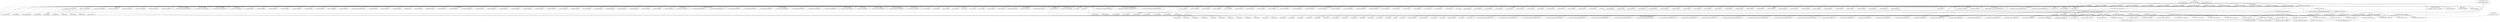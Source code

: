 digraph {
graph [overlap=false]
subgraph cluster_Text_Tradition_Parser_Self {
	label="Text::Tradition::Parser::Self";
	"Text::Tradition::Parser::Self::parse";
}
subgraph cluster_Text_Tradition_Collation {
	label="Text::Tradition::Collation";
	"Text::Tradition::Collation::reading_sequence";
	"Text::Tradition::Collation::reading";
	"Text::Tradition::Collation::ac_label";
	"Text::Tradition::Collation::new";
	"Text::Tradition::Collation::add_relationship";
	"Text::Tradition::Collation::has_cached_table";
	"Text::Tradition::Collation::CORE:sort";
	"Text::Tradition::Collation::BEGIN@1800";
	"Text::Tradition::Collation::path_witnesses";
	"Text::Tradition::Collation::tradition";
	"Text::Tradition::Collation::as_dot";
	"Text::Tradition::Collation::_witnesses_of_label";
	"Text::Tradition::Collation::CORE:regcomp";
	"Text::Tradition::Collation::wit_list_separator";
	"Text::Tradition::Collation::end";
	"Text::Tradition::Collation::BEGIN@3";
	"Text::Tradition::Collation::BEGIN@12";
	"Text::Tradition::Collation::BEGIN@13";
	"Text::Tradition::Collation::BEGIN@8";
	"Text::Tradition::Collation::relations";
	"Text::Tradition::Collation::BEGIN@15";
	"Text::Tradition::Collation::BUILD";
	"Text::Tradition::Collation::CORE:subst";
	"Text::Tradition::Collation::next_reading";
	"Text::Tradition::Collation::_set_start";
	"Text::Tradition::Collation::readings";
	"Text::Tradition::Collation::text_from_paths";
	"Text::Tradition::Collation::_is_within";
	"Text::Tradition::Collation::reading_witnesses";
	"Text::Tradition::Collation::_stringify_args";
	"Text::Tradition::Collation::_dot_attr_string";
	"Text::Tradition::Collation::BEGIN@9";
	"Text::Tradition::Collation::BEGIN@4";
	"Text::Tradition::Collation::_find_linked_reading";
	"Text::Tradition::Collation::CORE:print";
	"Text::Tradition::Collation::BEGIN@5";
	"Text::Tradition::Collation::CORE:binmode";
	"Text::Tradition::Collation::sequence";
	"Text::Tradition::Collation::_path_display_label";
	"Text::Tradition::Collation::add_reading";
	"Text::Tradition::Collation::as_svg";
	"Text::Tradition::Collation::paths";
	"Text::Tradition::Collation::baselabel";
	"Text::Tradition::Collation::BEGIN@14";
	"Text::Tradition::Collation::_add_reading";
	"Text::Tradition::Collation::__ANON__[lib/Text/Tradition/Collation.pm:57]";
	"Text::Tradition::Collation::start";
	"Text::Tradition::Collation::BEGIN@7";
	"Text::Tradition::Collation::_set_end";
	"Text::Tradition::Collation::equivalence";
	"Text::Tradition::Collation::BEGIN@11";
	"Text::Tradition::Collation::calculate_ranks";
	"Text::Tradition::Collation::CORE:match";
	"Text::Tradition::Collation::_graphcalc_done";
	"Text::Tradition::Collation::BEGIN@6";
	"Text::Tradition::Collation::_assign_rank";
	"Text::Tradition::Collation::cached_svg";
	"Text::Tradition::Collation::equivalence_graph";
	"Text::Tradition::Collation::add_path";
	"Text::Tradition::Collation::_set_relations";
	"Text::Tradition::Collation::__ANON__[lib/Text/Tradition/Collation.pm:20]";
	"Text::Tradition::Collation::BEGIN@10";
	"Text::Tradition::Collation::has_cached_svg";
}
subgraph cluster_XML_LibXML_DocumentFragment {
	label="XML::LibXML::DocumentFragment";
	"XML::LibXML::DocumentFragment::BEGIN@1463";
}
subgraph cluster_XML_Easy_Syntax {
	label="XML::Easy::Syntax";
	"XML::Easy::Syntax::BEGIN@31";
	"XML::Easy::Syntax::CORE:qr";
	"XML::Easy::Syntax::BEGIN@26";
	"XML::Easy::Syntax::BEGIN@25";
	"XML::Easy::Syntax::BEGIN@27";
	"XML::Easy::Syntax::CORE:regcomp";
	"XML::Easy::Syntax::BEGIN@942";
	"XML::Easy::Syntax::_charclass_regexp";
}
subgraph cluster_XML_LibXML_Comment {
	label="XML::LibXML::Comment";
	"XML::LibXML::Comment::BEGIN@1788";
}
subgraph cluster_IPC_Run_IO {
	label="IPC::Run::IO";
	"IPC::Run::IO::BEGIN@65";
	"IPC::Run::IO::BEGIN@74";
	"IPC::Run::IO::BEGIN@71";
	"IPC::Run::IO::BEGIN@67";
	"IPC::Run::IO::BEGIN@66";
	"IPC::Run::IO::BEGIN@68";
	"IPC::Run::IO::BEGIN@73";
	"IPC::Run::IO::BEGIN@489";
	"IPC::Run::IO::BEGIN@70";
}
subgraph cluster_B_Deparse {
	label="B::Deparse";
	"B::Deparse::BEGIN@2060";
	"B::Deparse::BEGIN@2792";
	"B::Deparse::BEGIN@482";
	"B::Deparse::BEGIN@3629";
	"B::Deparse::BEGIN@11";
	"B::Deparse::BEGIN@1244";
	"B::Deparse::BEGIN@3435";
	"B::Deparse::BEGIN@688";
	"B::Deparse::BEGIN@3368";
	"B::Deparse::BEGIN@2791";
	"B::Deparse::BEGIN@3369";
	"B::Deparse::BEGIN@3436";
	"B::Deparse::BEGIN@30";
	"B::Deparse::BEGIN@40";
	"B::Deparse::BEGIN@613";
	"B::Deparse::BEGIN@12";
	"B::Deparse::CORE:sort";
	"B::Deparse::BEGIN@31";
	"B::Deparse::BEGIN@34";
	"B::Deparse::BEGIN@32";
	"B::Deparse::BEGIN@2789";
	"B::Deparse::BEGIN@2029";
	"B::Deparse::BEGIN@2790";
}
subgraph cluster_utf8 {
	label="utf8";
	"utf8::SWASHNEW";
}
subgraph cluster_UNIVERSAL {
	label="UNIVERSAL";
	"UNIVERSAL::import";
}
subgraph cluster_Text_Tradition_Collation_RelationshipStore {
	label="Text::Tradition::Collation::RelationshipStore";
	"Text::Tradition::Collation::RelationshipStore::BEGIN@1073";
	"Text::Tradition::Collation::RelationshipStore::BEGIN@632";
	"Text::Tradition::Collation::RelationshipStore::BEGIN@5";
	"Text::Tradition::Collation::RelationshipStore::new";
	"Text::Tradition::Collation::RelationshipStore::relationship_valid";
	"Text::Tradition::Collation::RelationshipStore::BEGIN@4";
	"Text::Tradition::Collation::RelationshipStore::BEGIN@635";
	"Text::Tradition::Collation::RelationshipStore::BEGIN@3";
	"Text::Tradition::Collation::RelationshipStore::BEGIN@6";
	"Text::Tradition::Collation::RelationshipStore::BEGIN@9";
	"Text::Tradition::Collation::RelationshipStore::meta";
	"Text::Tradition::Collation::RelationshipStore::BEGIN@7";
	"Text::Tradition::Collation::RelationshipStore::add_equivalence_edge";
	"Text::Tradition::Collation::RelationshipStore::add_relationship";
	"Text::Tradition::Collation::RelationshipStore::add_reading";
}
subgraph cluster_File_Which {
	label="File::Which";
	"File::Which::BEGIN@5";
	"File::Which::BEGIN@18";
	"File::Which::which";
	"File::Which::BEGIN@4";
	"File::Which::BEGIN@8";
	"File::Which::BEGIN@17";
	"File::Which::BEGIN@3";
	"File::Which::BEGIN@9";
	"File::Which::BEGIN@16";
	"File::Which::BEGIN@6";
}
subgraph cluster_Class_MOP_Class_ {
	label="Class::MOP::Class:";
	"Class::MOP::Class:::around";
}
subgraph cluster_XML_LibXML_CDATASection {
	label="XML::LibXML::CDATASection";
	"XML::LibXML::CDATASection::BEGIN@1795";
}
subgraph cluster_XSLoader {
	label="XSLoader";
	"XSLoader::load";
}
subgraph cluster_Text_Tradition_Witness {
	label="Text::Tradition::Witness";
	"Text::Tradition::Witness::is_layered";
	"Text::Tradition::Witness::text";
	"Text::Tradition::Witness::sigil";
}
subgraph cluster_Encode_Config {
	label="Encode::Config";
	"Encode::Config::BEGIN@7";
	"Encode::Config::BEGIN@8";
	"Encode::Config::CORE:match";
}
subgraph cluster_XML_LibXML_Dtd {
	label="XML::LibXML::Dtd";
	"XML::LibXML::Dtd::BEGIN@1826";
}
subgraph cluster_Class_MOP_Class {
	label="Class::MOP::Class";
	"Class::MOP::Class::make_immutable";
}
subgraph cluster_stemmaweb_Controller_Root {
	label="stemmaweb::Controller::Root";
	"stemmaweb::Controller::Root::variantgraph";
}
subgraph cluster_XML_LibXML {
	label="XML::LibXML";
	"XML::LibXML::BEGIN@178";
	"XML::LibXML::BEGIN@21";
	"XML::LibXML::BEGIN@36";
	"XML::LibXML::BEGIN@170";
	"XML::LibXML::BEGIN@166";
	"XML::LibXML::BEGIN@169";
	"XML::LibXML::BEGIN@13";
	"XML::LibXML::BEGIN@19";
	"XML::LibXML::BEGIN@164";
	"XML::LibXML::BEGIN@165";
	"XML::LibXML::BEGIN@160";
	"XML::LibXML::BEGIN@176";
	"XML::LibXML::BEGIN@163";
	"XML::LibXML::BEGIN@162";
	"XML::LibXML::BEGIN@171";
	"XML::LibXML::BEGIN@175";
	"XML::LibXML::BEGIN@172";
	"XML::LibXML::LIBXML_VERSION";
	"XML::LibXML::BEGIN@168";
	"XML::LibXML::BEGIN@14";
	"XML::LibXML::CORE:match";
	"XML::LibXML::BEGIN@24";
	"XML::LibXML::import";
	"XML::LibXML::BEGIN@161";
	"XML::LibXML::BEGIN@179";
	"XML::LibXML::BEGIN@22";
	"XML::LibXML::LIBXML_RUNTIME_VERSION";
	"XML::LibXML::BEGIN@25";
	"XML::LibXML::BEGIN@235";
	"XML::LibXML::BEGIN@26";
	"XML::LibXML::BEGIN@27";
	"XML::LibXML::BEGIN@173";
	"XML::LibXML::BEGIN@177";
	"XML::LibXML::BEGIN@174";
	"XML::LibXML::BEGIN@167";
	"XML::LibXML::BEGIN@29";
}
subgraph cluster_XML_LibXML_Attr {
	label="XML::LibXML::Attr";
	"XML::LibXML::Attr::BEGIN@1804";
}
subgraph cluster_Moose {
	label="Moose";
	"Moose::around";
	"Moose::has";
}
subgraph cluster_XML_LibXML_InputCallback {
	label="XML::LibXML::InputCallback";
	"XML::LibXML::InputCallback::BEGIN@2149";
	"XML::LibXML::InputCallback::BEGIN@2151";
}
subgraph cluster_Encode_utf8 {
	label="Encode::utf8";
	"Encode::utf8::BEGIN@325";
}
subgraph cluster_XML_LibXML_Element {
	label="XML::LibXML::Element";
	"XML::LibXML::Element::BEGIN@1486";
	"XML::LibXML::Element::BEGIN@1492";
	"XML::LibXML::Element::BEGIN@1495";
	"XML::LibXML::Element::BEGIN@1489";
	"XML::LibXML::Element::BEGIN@1535";
	"XML::LibXML::Element::BEGIN@1488";
	"XML::LibXML::Element::BEGIN@1490";
}
subgraph cluster_Exporter {
	label="Exporter";
	"Exporter::import";
}
subgraph cluster_XML_LibXML_Document {
	label="XML::LibXML::Document";
	"XML::LibXML::Document::BEGIN@1367";
}
subgraph cluster_File_Temp {
	label="File::Temp";
	"File::Temp::DESTROY";
	"File::Temp::filename";
	"File::Temp::new";
}
subgraph cluster_Devel_Declare {
	label="Devel::Declare";
	"Devel::Declare::done_declare";
	"Devel::Declare::linestr_callback";
}
subgraph cluster_Text_Tradition {
	label="Text::Tradition";
	"Text::Tradition::name";
	"Text::Tradition::BEGIN@6";
	"Text::Tradition::witnesses";
}
subgraph cluster_Text_Tradition_Collation_Reading {
	label="Text::Tradition::Collation::Reading";
	"Text::Tradition::Collation::Reading::join_prior";
	"Text::Tradition::Collation::Reading::has_rank";
	"Text::Tradition::Collation::Reading::text";
	"Text::Tradition::Collation::Reading::new";
	"Text::Tradition::Collation::Reading::is_meta";
	"Text::Tradition::Collation::Reading::BEGIN@4";
	"Text::Tradition::Collation::Reading::rank";
	"Text::Tradition::Collation::Reading::is_common";
	"Text::Tradition::Collation::Reading::join_next";
	"Text::Tradition::Collation::Reading::_stringify";
	"Text::Tradition::Collation::Reading::meta";
	"Text::Tradition::Collation::Reading::BEGIN@331";
	"Text::Tradition::Collation::Reading::BEGIN@3";
	"Text::Tradition::Collation::Reading::id";
}
subgraph cluster_Graph {
	label="Graph";
	"Graph::add_vertex";
	"Graph::BEGIN@31";
	"Graph::BEGIN@38";
	"Graph::BEGIN@30";
	"Graph::add_edge";
	"Graph::BEGIN@55";
	"Graph::BEGIN@28";
	"Graph::BEGIN@15";
	"Graph::new";
	"Graph::BEGIN@32";
	"Graph::get_edge_attributes";
	"Graph::BEGIN@40";
	"Graph::edges_from";
	"Graph::BEGIN@86";
	"Graph::has_edge_attribute";
	"Graph::BEGIN@42";
	"Graph::set_edge_attribute";
	"Graph::has_edge";
	"Graph::BEGIN@35";
	"Graph::BEGIN@2155";
	"Graph::BEGIN@178";
	"Graph::edges_to";
	"Graph::BEGIN@33";
	"Graph::successors";
	"Graph::BEGIN@3";
	"Graph::BEGIN@13";
	"Graph::BEGIN@34";
	"Graph::BEGIN@36";
	"Graph::BEGIN@29";
	"Graph::BEGIN@1733";
	"Graph::BEGIN@116";
	"Graph::BEGIN@5";
	"Graph::BEGIN@39";
	"Graph::predecessors";
}
subgraph cluster_B {
	label="B";
	"B::threadsv_names";
}
subgraph cluster_Text_Tradition_Collation_Reading_Morphology {
	label="Text::Tradition::Collation::Reading::Morphology";
	"Text::Tradition::Collation::Reading::Morphology::BEGIN@340";
	"Text::Tradition::Collation::Reading::Morphology::BEGIN@413";
	"Text::Tradition::Collation::Reading::Morphology::meta";
}
subgraph cluster_XML_LibXML_PI {
	label="XML::LibXML::PI";
	"XML::LibXML::PI::BEGIN@1837";
}
subgraph cluster_IPC_Run_Timer {
	label="IPC::Run::Timer";
	"IPC::Run::Timer::BEGIN@162";
	"IPC::Run::Timer::BEGIN@165";
	"IPC::Run::Timer::BEGIN@188";
	"IPC::Run::Timer::BEGIN@163";
	"IPC::Run::Timer::BEGIN@161";
	"IPC::Run::Timer::BEGIN@164";
	"IPC::Run::Timer::BEGIN@160";
	"IPC::Run::Timer::BEGIN@159";
}
subgraph cluster_Encode {
	label="Encode";
	"Encode::CORE:match";
	"Encode::BEGIN@13";
	"Encode::predefine_encodings";
	"Encode::BEGIN@242";
	"Encode::BEGIN@8";
	"Encode::BEGIN@48";
	"Encode::BEGIN@6";
	"Encode::decode_utf8";
	"Encode::BEGIN@9";
	"Encode::BEGIN@5";
}
subgraph cluster_XML_LibXML__SAXParser {
	label="XML::LibXML::_SAXParser";
	"XML::LibXML::_SAXParser::BEGIN@2005";
}
subgraph cluster_XML_LibXML_NamedNodeMap {
	label="XML::LibXML::NamedNodeMap";
	"XML::LibXML::NamedNodeMap::BEGIN@1903";
}
subgraph cluster_IPC_Run {
	label="IPC::Run";
	"IPC::Run::BEGIN@1053";
	"IPC::Run::BEGIN@1054";
	"IPC::Run::BEGIN@1055";
	"IPC::Run::BEGIN@1052";
	"IPC::Run::run";
	"IPC::Run::BEGIN@1445";
	"IPC::Run::BEGIN@2";
	"IPC::Run::BEGIN@1048";
	"IPC::Run::BEGIN@1081";
	"IPC::Run::BEGIN@1051";
	"IPC::Run::BEGIN@1014";
	"IPC::Run::BEGIN@3615";
	"IPC::Run::BEGIN@1049";
	"IPC::Run::BEGIN@1016";
	"IPC::Run::BEGIN@1013";
	"IPC::Run::BEGIN@1015";
	"IPC::Run::BEGIN@1082";
	"IPC::Run::BEGIN@1061";
	"IPC::Run::binary";
	"IPC::Run::BEGIN@1114";
	"IPC::Run::BEGIN@1237";
	"IPC::Run::BEGIN@1050";
	"IPC::Run::BEGIN@1059";
	"IPC::Run::BEGIN@1063";
	"IPC::Run::BEGIN@1056";
	"IPC::Run::BEGIN@1080";
}
subgraph cluster_Moose_Exporter {
	label="Moose::Exporter";
	"Moose::Exporter::__ANON__[Moose/Exporter.pm:492]";
	"Moose::Exporter::__ANON__[Moose/Exporter.pm:678]";
}
subgraph cluster_B_Hooks_EndOfScope {
	label="B::Hooks::EndOfScope";
	"B::Hooks::EndOfScope::__ANON__[B/Hooks/EndOfScope.pm:26]";
}
subgraph cluster_XML_LibXML_Text {
	label="XML::LibXML::Text";
	"XML::LibXML::Text::BEGIN@1743";
}
subgraph cluster_Text_CSV {
	label="Text::CSV";
	"Text::CSV::BEGIN@6";
	"Text::CSV::BEGIN@196";
	"Text::CSV::_load_pp";
	"Text::CSV::_load_xs";
	"Text::CSV::import";
	"Text::CSV::BEGIN@5";
	"Text::CSV::BEGIN@8";
	"Text::CSV::BEGIN@4";
	"Text::CSV::BEGIN@136";
}
"Text::Tradition::Collation::BEGIN@13" -> "XML::LibXML::Element::BEGIN@1495";
"Text::Tradition::Collation::BEGIN@13" -> "XML::LibXML::Element::BEGIN@1488";
"Text::Tradition::Collation::BEGIN@12" -> "XML::Easy::Syntax::_charclass_regexp";
"Text::Tradition::Collation::_find_linked_reading" -> "Text::Tradition::Collation::_witnesses_of_label";
"Text::Tradition::Collation::BEGIN@12" -> "XML::Easy::Syntax::BEGIN@25";
"Text::Tradition::Collation::BEGIN@6" -> "B::Deparse::BEGIN@3436";
"Text::Tradition::Collation::reading_witnesses" -> "Text::Tradition::Collation::CORE:subst";
"Text::Tradition::Collation::as_dot" -> "Text::Tradition::Collation::CORE:subst";
"Text::Tradition::Collation::BEGIN@13" -> "XML::LibXML::BEGIN@176";
"Text::Tradition::Collation::BEGIN@7" -> "IPC::Run::IO::BEGIN@70";
"Text::Tradition::Collation::BEGIN@10" -> "Text::Tradition::Collation::RelationshipStore::BEGIN@5";
"Text::Tradition::Collation::BEGIN@13" -> "XML::LibXML::BEGIN@179";
"Text::Tradition::Collation::BEGIN@7" -> "IPC::Run::Timer::BEGIN@159";
"Text::Tradition::Collation::BEGIN@6" -> "Graph::BEGIN@38";
"Text::Tradition::Collation::_dot_attr_string" -> "Text::Tradition::Collation::CORE:sort";
"Text::Tradition::Collation::_path_display_label" -> "Text::Tradition::Collation::CORE:sort";
"Text::Tradition::Collation::_find_linked_reading" -> "Text::Tradition::Collation::CORE:sort";
"Text::Tradition::Collation::as_dot" -> "Text::Tradition::Collation::CORE:sort";
"Text::Tradition::Collation::BEGIN@3" -> "Encode::BEGIN@13";
"Text::Tradition::Collation::BEGIN@7" -> "IPC::Run::IO::BEGIN@66";
"Text::Tradition::Collation::BEGIN@13" -> "XML::LibXML::CDATASection::BEGIN@1795";
"Text::Tradition::Collation::BEGIN@13" -> "XML::LibXML::BEGIN@26";
"Text::Tradition::Collation::BEGIN@6" -> "Graph::BEGIN@5";
"Text::Tradition::Collation::text_from_paths" -> "Text::Tradition::Collation::Reading::text";
"Text::Tradition::Collation::as_dot" -> "Text::Tradition::Collation::Reading::text";
"Text::Tradition::Collation::BEGIN@7" -> "IPC::Run::BEGIN@1051";
"Text::Tradition::Collation::reading_witnesses" -> "Text::Tradition::Collation::sequence";
"Text::Tradition::Collation::add_path" -> "Text::Tradition::Collation::sequence";
"Text::Tradition::Collation::add_reading" -> "Text::Tradition::Collation::sequence";
"Text::Tradition::Collation::_find_linked_reading" -> "Text::Tradition::Collation::sequence";
"Text::Tradition::Collation::path_witnesses" -> "Text::Tradition::Collation::sequence";
"Text::Tradition::Collation::BEGIN@3" -> "Encode::BEGIN@242";
"Text::Tradition::Collation::BEGIN@7" -> "IPC::Run::Timer::BEGIN@188";
"Text::Tradition::Collation::BEGIN@9" -> "Text::Tradition::Collation::Reading::BEGIN@4";
"Text::Tradition::Collation::as_svg" -> "Text::Tradition::Collation::cached_svg";
"Text::Tradition::Collation::BEGIN@6" -> "Graph::BEGIN@31";
"Text::Tradition::Collation::BEGIN@13" -> "XML::LibXML::BEGIN@170";
"Text::Tradition::Collation::BEGIN@8" -> "Text::CSV::BEGIN@4";
"Text::Tradition::Collation::BEGIN@6" -> "Graph::BEGIN@32";
"Text::Tradition::Collation::BEGIN@12" -> "XML::Easy::Syntax::BEGIN@26";
"Text::Tradition::Collation::BEGIN@7" -> "IPC::Run::Timer::BEGIN@160";
"Text::Tradition::Collation::BEGIN@13" -> "XML::LibXML::BEGIN@172";
"Text::Tradition::Collation::BEGIN@13" -> "XML::LibXML::BEGIN@14";
"Text::Tradition::Collation::BEGIN@13" -> "XML::LibXML::LIBXML_RUNTIME_VERSION";
"Text::Tradition::Collation::BEGIN@6" -> "B::Deparse::BEGIN@40";
"Text::Tradition::Collation::BEGIN@5" -> "File::Which::BEGIN@4";
"Text::Tradition::Collation::BEGIN@5" -> "File::Which::BEGIN@3";
"Text::Tradition::Collation::BEGIN@8" -> "Text::CSV::BEGIN@5";
"Text::Tradition::Collation::BUILD" -> "Text::Tradition::Collation::RelationshipStore::new";
"Text::Tradition::Collation::BEGIN@13" -> "XML::LibXML::BEGIN@21";
"Text::Tradition::Collation::as_svg" -> "Text::Tradition::Collation::as_dot";
"Text::Tradition::Collation::BEGIN@6" -> "Graph::BEGIN@28";
"Text::Tradition::Collation::BEGIN@6" -> "B::Deparse::BEGIN@688";
"Text::Tradition::BEGIN@6" -> "Text::Tradition::Collation::BEGIN@15";
"Text::Tradition::Collation::BEGIN@13" -> "XML::LibXML::BEGIN@162";
"Text::Tradition::Collation::add_path" -> "Text::Tradition::Collation::_stringify_args";
"Text::Tradition::Collation::add_relationship" -> "Text::Tradition::Collation::_stringify_args";
"Class::MOP::Class:::around" -> "Text::Tradition::Collation::_stringify_args";
"Text::Tradition::Collation::as_svg" -> "Encode::decode_utf8";
"Text::Tradition::Collation::BEGIN@6" -> "Graph::BEGIN@34";
"Text::Tradition::BEGIN@6" -> "Text::Tradition::Collation::BEGIN@7";
"Text::Tradition::Collation::BEGIN@10" -> "Text::Tradition::Collation::RelationshipStore::meta";
"Text::Tradition::Collation::BEGIN@7" -> "IPC::Run::BEGIN@1014";
"Text::Tradition::Collation::BEGIN@13" -> "XML::LibXML::BEGIN@174";
"Text::Tradition::Collation::BEGIN@7" -> "IPC::Run::BEGIN@1114";
"Text::Tradition::Collation::new" -> "Text::Tradition::Collation::__ANON__[lib/Text/Tradition/Collation.pm:20]";
"Text::Tradition::Collation::reading_witnesses" -> "Text::Tradition::Collation::ac_label";
"Text::Tradition::Collation::_path_display_label" -> "Text::Tradition::Collation::ac_label";
"Text::Tradition::Collation::_find_linked_reading" -> "Text::Tradition::Collation::ac_label";
"Text::Tradition::Collation::BEGIN@9" -> "UNIVERSAL::import";
"Text::Tradition::Collation::BEGIN@10" -> "UNIVERSAL::import";
"Text::Tradition::Collation::BEGIN@14" -> "UNIVERSAL::import";
"Text::Tradition::Collation::BEGIN@11" -> "UNIVERSAL::import";
"Text::Tradition::Collation::_find_linked_reading" -> "Graph::has_edge_attribute";
"Text::Tradition::Collation::BEGIN@3" -> "Encode::BEGIN@48";
"Text::Tradition::Collation::BEGIN@6" -> "B::Deparse::BEGIN@3368";
"Text::Tradition::Collation::BEGIN@9" -> "Moose::has";
"Text::Tradition::Collation::BEGIN@10" -> "Moose::has";
"Text::Tradition::Collation::BEGIN@6" -> "Graph::BEGIN@178";
"Text::Tradition::Collation::calculate_ranks" -> "Text::Tradition::Collation::has_cached_table";
"Text::Tradition::Collation::reading_witnesses" -> "Graph::get_edge_attributes";
"Text::Tradition::Collation::path_witnesses" -> "Graph::get_edge_attributes";
"Text::Tradition::Collation::BEGIN@3" -> "Encode::predefine_encodings";
"Text::Tradition::Collation::BEGIN@10" -> "Text::Tradition::Collation::RelationshipStore::BEGIN@7";
"Text::Tradition::Collation::BEGIN@5" -> "File::Which::BEGIN@6";
"Text::Tradition::Collation::BEGIN@6" -> "Graph::BEGIN@1733";
"Text::Tradition::Collation::BEGIN@7" -> "IPC::Run::Timer::BEGIN@162";
"Text::Tradition::Collation::BEGIN@7" -> "IPC::Run::BEGIN@1080";
"Text::Tradition::BEGIN@6" -> "Text::Tradition::Collation::BEGIN@1800";
"Text::Tradition::Collation::text_from_paths" -> "Text::Tradition::Collation::tradition";
"Text::Tradition::Collation::_path_display_label" -> "Text::Tradition::Collation::tradition";
"Text::Tradition::Collation::as_dot" -> "Text::Tradition::Collation::tradition";
"Text::Tradition::Collation::calculate_ranks" -> "Text::Tradition::Collation::readings";
"Text::Tradition::Collation::as_dot" -> "Text::Tradition::Collation::readings";
"Text::Tradition::BEGIN@6" -> "Text::Tradition::Collation::BEGIN@9";
"Text::Tradition::Collation::next_reading" -> "Text::Tradition::Collation::_find_linked_reading";
"Text::Tradition::Collation::as_dot" -> "Text::Tradition::Collation::_path_display_label";
"Text::Tradition::Collation::BEGIN@6" -> "B::Deparse::BEGIN@11";
"Text::Tradition::Collation::BEGIN@7" -> "IPC::Run::Timer::BEGIN@163";
"Text::Tradition::Collation::calculate_ranks" -> "Text::Tradition::Collation::_assign_rank";
"Text::Tradition::Collation::calculate_ranks" -> "Text::Tradition::Collation::has_cached_svg";
"Text::Tradition::Collation::as_svg" -> "Text::Tradition::Collation::has_cached_svg";
"Text::Tradition::Collation::BEGIN@13" -> "XML::LibXML::BEGIN@29";
"Text::Tradition::Collation::BEGIN@12" -> "XML::Easy::Syntax::CORE:regcomp";
"Text::Tradition::Collation::BEGIN@3" -> "Encode::BEGIN@6";
"Text::Tradition::Collation::BEGIN@13" -> "XML::LibXML::_SAXParser::BEGIN@2005";
"Text::Tradition::Collation::BEGIN@8" -> "Text::CSV::BEGIN@8";
"Text::Tradition::Collation::BEGIN@12" -> "XML::Easy::Syntax::CORE:qr";
"Text::Tradition::Collation::BEGIN@6" -> "B::Deparse::BEGIN@2060";
"Text::Tradition::Collation::BEGIN@7" -> "IPC::Run::BEGIN@1053";
"stemmaweb::Controller::Root::variantgraph" -> "Text::Tradition::Collation::as_svg";
"Text::Tradition::Collation::as_svg" -> "Text::Tradition::Collation::calculate_ranks";
"Text::Tradition::Collation::as_svg" -> "File::Temp::new";
"Text::Tradition::Collation::BEGIN@13" -> "XML::LibXML::BEGIN@167";
"Text::Tradition::Collation::BEGIN@13" -> "XML::LibXML::InputCallback::BEGIN@2151";
"Text::Tradition::Collation::text_from_paths" -> "Text::Tradition::witnesses";
"Text::Tradition::Collation::_path_display_label" -> "Text::Tradition::witnesses";
"Text::Tradition::Collation::as_svg" -> "File::Temp::filename";
"Text::Tradition::Collation::BEGIN@13" -> "XML::LibXML::BEGIN@169";
"Text::Tradition::Collation::BEGIN@8" -> "Text::CSV::_load_xs";
"Text::Tradition::Collation::BEGIN@5" -> "File::Which::BEGIN@9";
"Text::Tradition::Collation::BEGIN@9" -> "Text::Tradition::Collation::Reading::meta";
"Text::Tradition::Collation::BEGIN@13" -> "XML::LibXML::BEGIN@22";
"Text::Tradition::Collation::BEGIN@13" -> "XML::LibXML::BEGIN@235";
"Text::Tradition::Collation::as_dot" -> "Text::Tradition::Collation::Reading::join_next";
"Text::Tradition::Collation::BEGIN@6" -> "B::Deparse::BEGIN@2792";
"Text::Tradition::Collation::BEGIN@13" -> "XML::LibXML::Element::BEGIN@1492";
"Text::Tradition::Collation::BEGIN@6" -> "Graph::BEGIN@40";
"Text::Tradition::Collation::add_path" -> "Text::Tradition::Collation::relations";
"Text::Tradition::Collation::add_relationship" -> "Text::Tradition::Collation::relations";
"Text::Tradition::Collation::add_reading" -> "Text::Tradition::Collation::relations";
"Text::Tradition::BEGIN@6" -> "Text::Tradition::Collation::BEGIN@11";
"Text::Tradition::Collation::BEGIN@7" -> "IPC::Run::BEGIN@1061";
"Text::Tradition::Collation::BEGIN@6" -> "B::Deparse::BEGIN@31";
"Text::Tradition::Collation::add_path" -> "Graph::set_edge_attribute";
"Text::Tradition::Collation::BEGIN@9" -> "Text::Tradition::Collation::Reading::Morphology::BEGIN@340";
"Text::Tradition::Collation::BEGIN@7" -> "IPC::Run::BEGIN@1055";
"Text::Tradition::Collation::BEGIN@13" -> "XML::LibXML::Comment::BEGIN@1788";
"Text::Tradition::Collation::BEGIN@6" -> "Graph::BEGIN@36";
"Text::Tradition::Collation::BUILD" -> "Text::Tradition::Collation::_set_end";
"Text::Tradition::Collation::BEGIN@13" -> "XML::LibXML::CORE:match";
"Text::Tradition::Collation::BEGIN@3" -> "Encode::Config::CORE:match";
"Text::Tradition::Collation::BEGIN@7" -> "IPC::Run::Timer::BEGIN@165";
"Text::Tradition::Collation::calculate_ranks" -> "Text::Tradition::Collation::equivalence_graph";
"Text::Tradition::Collation::BEGIN@9" -> "Text::Tradition::Collation::Reading::BEGIN@331";
"Text::Tradition::Collation::BEGIN@9" -> "Text::Tradition::Collation::Reading::BEGIN@3";
"Text::Tradition::Collation::BUILD" -> "Text::Tradition::Collation::_set_relations";
"Text::Tradition::Collation::BEGIN@6" -> "Graph::BEGIN@30";
"Text::Tradition::Collation::as_svg" -> "File::Which::which";
"Text::Tradition::Collation::BEGIN@13" -> "XML::LibXML::BEGIN@160";
"Text::Tradition::Collation::BEGIN@7" -> "IPC::Run::IO::BEGIN@68";
"Text::Tradition::Collation::as_dot" -> "Text::Tradition::Collation::Reading::has_rank";
"Text::Tradition::Collation::BEGIN@10" -> "B::Hooks::EndOfScope::__ANON__[B/Hooks/EndOfScope.pm:26]";
"Text::Tradition::Collation::BEGIN@3" -> "XSLoader::load";
"Text::Tradition::Collation::BEGIN@8" -> "Text::CSV::BEGIN@6";
"Text::Tradition::Collation::BEGIN@7" -> "IPC::Run::IO::BEGIN@74";
"Text::Tradition::Collation::BEGIN@13" -> "XML::LibXML::Element::BEGIN@1490";
"Text::Tradition::Collation::BEGIN@1800" -> "Moose::Exporter::__ANON__[Moose/Exporter.pm:678]";
"Text::Tradition::Collation::BEGIN@12" -> "XML::Easy::Syntax::BEGIN@942";
"Text::Tradition::Collation::BEGIN@15" -> "Moose::Exporter::__ANON__[Moose/Exporter.pm:492]";
"Text::Tradition::Collation::BEGIN@10" -> "Text::Tradition::Collation::RelationshipStore::BEGIN@635";
"Text::Tradition::Collation::BEGIN@3" -> "Encode::Config::BEGIN@8";
"Text::Tradition::Collation::BEGIN@3" -> "Encode::utf8::BEGIN@325";
"Text::Tradition::Collation::BEGIN@7" -> "IPC::Run::BEGIN@1237";
"Text::Tradition::Collation::BEGIN@6" -> "B::Deparse::BEGIN@2029";
"Text::Tradition::Collation::BEGIN@13" -> "XML::LibXML::InputCallback::BEGIN@2149";
"Text::Tradition::Collation::add_reading" -> "Text::Tradition::Collation::reading";
"Text::Tradition::Collation::next_reading" -> "Text::Tradition::Collation::reading";
"Text::Tradition::Collation::as_dot" -> "Text::Tradition::Collation::reading";
"Text::Tradition::Collation::as_dot" -> "utf8::SWASHNEW";
"Text::Tradition::Collation::BEGIN@9" -> "Moose::around";
"Text::Tradition::Collation::BEGIN@10" -> "Moose::around";
"Text::Tradition::Collation::BEGIN@7" -> "IPC::Run::BEGIN@1016";
"Text::Tradition::Collation::BEGIN@6" -> "Graph::BEGIN@3";
"Text::Tradition::Collation::BEGIN@5" -> "File::Which::BEGIN@16";
"Text::Tradition::Collation::BEGIN@7" -> "Exporter::import";
"Text::Tradition::Collation::BEGIN@4" -> "Exporter::import";
"Text::Tradition::Collation::BEGIN@12" -> "Exporter::import";
"Text::Tradition::Collation::BEGIN@5" -> "Exporter::import";
"Text::Tradition::Collation::BEGIN@3" -> "Exporter::import";
"Text::Tradition::Collation::text_from_paths" -> "Text::Tradition::Witness::is_layered";
"Text::Tradition::Collation::RelationshipStore::relationship_valid" -> "Text::Tradition::Collation::reading_witnesses";
"Text::Tradition::Collation::BEGIN@7" -> "IPC::Run::BEGIN@1050";
"Text::Tradition::Collation::BEGIN@13" -> "XML::LibXML::NamedNodeMap::BEGIN@1903";
"Text::Tradition::Collation::BEGIN@7" -> "IPC::Run::BEGIN@1048";
"Text::Tradition::Collation::calculate_ranks" -> "Text::Tradition::Collation::equivalence";
"Text::Tradition::Collation::BEGIN@13" -> "XML::LibXML::BEGIN@24";
"Text::Tradition::Collation::BEGIN@6" -> "B::Deparse::BEGIN@613";
"Text::Tradition::Collation::BEGIN@10" -> "Text::Tradition::Collation::RelationshipStore::BEGIN@3";
"Text::Tradition::Collation::BEGIN@3" -> "Encode::BEGIN@9";
"Text::Tradition::Collation::BEGIN@6" -> "B::Deparse::BEGIN@3435";
"Text::Tradition::Collation::BEGIN@13" -> "XML::LibXML::BEGIN@171";
"Text::Tradition::Collation::BEGIN@6" -> "Graph::BEGIN@33";
"Text::Tradition::Collation::as_dot" -> "Text::Tradition::Collation::paths";
"Text::Tradition::Collation::_find_linked_reading" -> "Text::Tradition::Collation::baselabel";
"Text::Tradition::Parser::Self::parse" -> "Text::Tradition::Collation::add_path";
"Text::Tradition::Collation::BEGIN@13" -> "XML::LibXML::Element::BEGIN@1486";
"Text::Tradition::Collation::text_from_paths" -> "Text::Tradition::Collation::reading_sequence";
"Text::Tradition::Collation::BEGIN@13" -> "XML::LibXML::BEGIN@178";
"Text::Tradition::Collation::BEGIN@5" -> "File::Which::BEGIN@18";
"Text::Tradition::Collation::as_svg" -> "IPC::Run::run";
"Text::Tradition::Collation::BEGIN@13" -> "XML::LibXML::BEGIN@165";
"Text::Tradition::Collation::BEGIN@6" -> "B::Deparse::BEGIN@32";
"Text::Tradition::Collation::reading_sequence" -> "Text::Tradition::Collation::Reading::id";
"Text::Tradition::Collation::calculate_ranks" -> "Text::Tradition::Collation::Reading::id";
"Text::Tradition::Collation::add_reading" -> "Text::Tradition::Collation::Reading::id";
"Text::Tradition::Collation::as_dot" -> "Text::Tradition::Collation::Reading::id";
"Text::Tradition::Collation::_stringify_args" -> "Text::Tradition::Collation::Reading::id";
"Text::Tradition::Collation::BEGIN@8" -> "Text::CSV::BEGIN@196";
"Text::Tradition::Collation::BEGIN@13" -> "XML::LibXML::import";
"Text::Tradition::Collation::BEGIN@10" -> "Text::Tradition::Collation::RelationshipStore::BEGIN@632";
"Text::Tradition::Collation::BEGIN@7" -> "IPC::Run::IO::BEGIN@65";
"Text::Tradition::BEGIN@6" -> "Text::Tradition::Collation::BEGIN@6";
"Text::Tradition::Collation::text_from_paths" -> "Text::Tradition::Collation::Reading::is_meta";
"Text::Tradition::Collation::BEGIN@13" -> "XML::LibXML::Element::BEGIN@1489";
"Text::Tradition::Collation::BEGIN@10" -> "Devel::Declare::done_declare";
"Text::Tradition::Collation::reading_sequence" -> "Text::Tradition::Collation::Reading::_stringify";
"Text::Tradition::Collation::reading_witnesses" -> "Text::Tradition::Collation::Reading::_stringify";
"Text::Tradition::Collation::calculate_ranks" -> "Text::Tradition::Collation::Reading::_stringify";
"Text::Tradition::Collation::BEGIN@6" -> "Graph::BEGIN@29";
"Text::Tradition::Collation::_is_within" -> "Text::Tradition::Collation::CORE:match";
"Text::Tradition::Collation::_path_display_label" -> "Text::Tradition::Collation::CORE:match";
"Text::Tradition::Collation::_find_linked_reading" -> "Text::Tradition::Collation::CORE:match";
"Text::Tradition::Collation::BEGIN@13" -> "XML::LibXML::DocumentFragment::BEGIN@1463";
"Text::Tradition::Collation::BEGIN@7" -> "IPC::Run::BEGIN@1052";
"Text::Tradition::Collation::as_dot" -> "Text::Tradition::Collation::Reading::is_common";
"Text::Tradition::Collation::BEGIN@13" -> "XML::LibXML::Text::BEGIN@1743";
"Text::Tradition::Collation::BEGIN@6" -> "B::Deparse::BEGIN@12";
"Text::Tradition::Collation::BEGIN@6" -> "B::Deparse::BEGIN@34";
"Text::Tradition::Collation::BEGIN@7" -> "IPC::Run::BEGIN@1063";
"Text::Tradition::Collation::BEGIN@6" -> "Graph::BEGIN@39";
"Text::Tradition::Collation::BEGIN@8" -> "Text::CSV::import";
"Text::Tradition::Collation::add_path" -> "Graph::add_edge";
"Text::Tradition::Collation::BEGIN@13" -> "XML::LibXML::BEGIN@13";
"Text::Tradition::Collation::BEGIN@5" -> "File::Which::BEGIN@5";
"Text::Tradition::Collation::BEGIN@10" -> "Text::Tradition::Collation::RelationshipStore::BEGIN@4";
"Text::Tradition::Collation::BEGIN@7" -> "IPC::Run::BEGIN@1081";
"Text::Tradition::Collation::BEGIN@13" -> "XML::LibXML::BEGIN@177";
"Text::Tradition::Collation::BEGIN@13" -> "XML::LibXML::Element::BEGIN@1535";
"Text::Tradition::Collation::BEGIN@6" -> "B::Deparse::BEGIN@482";
"Text::Tradition::Collation::BEGIN@9" -> "Class::MOP::Class::make_immutable";
"Text::Tradition::Collation::BEGIN@10" -> "Class::MOP::Class::make_immutable";
"Text::Tradition::Collation::new" -> "Text::Tradition::Collation::BUILD";
"Text::Tradition::Collation::BUILD" -> "Text::Tradition::Collation::_set_start";
"Text::Tradition::Parser::Self::parse" -> "Text::Tradition::Collation::text_from_paths";
"Text::Tradition::Collation::BEGIN@6" -> "Graph::BEGIN@2155";
"Text::Tradition::Collation::BEGIN@6" -> "Graph::BEGIN@35";
"Text::Tradition::Collation::as_dot" -> "Text::Tradition::name";
"Text::Tradition::BEGIN@6" -> "Text::Tradition::Collation::BEGIN@4";
"Text::Tradition::Collation::BEGIN@13" -> "XML::LibXML::BEGIN@168";
"Text::Tradition::Collation::BEGIN@12" -> "XML::Easy::Syntax::BEGIN@27";
"Text::Tradition::Collation::BEGIN@7" -> "IPC::Run::BEGIN@3615";
"Text::Tradition::Collation::BEGIN@9" -> "Text::Tradition::Collation::Reading::Morphology::BEGIN@413";
"Text::Tradition::Collation::BEGIN@7" -> "IPC::Run::BEGIN@1013";
"Text::Tradition::Parser::Self::parse" -> "Text::Tradition::Collation::add_relationship";
"Text::Tradition::Collation::BEGIN@13" -> "XML::LibXML::BEGIN@36";
"Text::Tradition::Collation::BEGIN@6" -> "Graph::BEGIN@55";
"Text::Tradition::Collation::__ANON__[lib/Text/Tradition/Collation.pm:20]" -> "Graph::new";
"Text::Tradition::BEGIN@6" -> "Text::Tradition::Collation::BEGIN@13";
"Text::Tradition::Collation::BEGIN@7" -> "IPC::Run::IO::BEGIN@71";
"Text::Tradition::Collation::BEGIN@6" -> "Graph::BEGIN@42";
"Text::Tradition::Collation::BEGIN@7" -> "IPC::Run::BEGIN@1059";
"Text::Tradition::Collation::BEGIN@9" -> "Text::Tradition::Collation::Reading::Morphology::meta";
"Text::Tradition::BEGIN@6" -> "Text::Tradition::Collation::BEGIN@14";
"Text::Tradition::Collation::text_from_paths" -> "Text::Tradition::Witness::text";
"Text::Tradition::Collation::BEGIN@13" -> "XML::LibXML::BEGIN@25";
"Text::Tradition::Collation::BEGIN@6" -> "B::threadsv_names";
"Text::Tradition::Collation::BEGIN@6" -> "B::Deparse::BEGIN@2789";
"Text::Tradition::Collation::add_reading" -> "Graph::add_vertex";
"Text::Tradition::Collation::BEGIN@6" -> "B::Deparse::BEGIN@1244";
"Text::Tradition::Collation::_is_within" -> "Text::Tradition::Collation::CORE:regcomp";
"Text::Tradition::Collation::reading_witnesses" -> "Text::Tradition::Collation::CORE:regcomp";
"Text::Tradition::Collation::_path_display_label" -> "Text::Tradition::Collation::CORE:regcomp";
"Text::Tradition::Collation::_witnesses_of_label" -> "Text::Tradition::Collation::CORE:regcomp";
"Text::Tradition::Collation::_find_linked_reading" -> "Text::Tradition::Collation::CORE:regcomp";
"Text::Tradition::Collation::BEGIN@7" -> "IPC::Run::IO::BEGIN@73";
"Text::Tradition::Collation::text_from_paths" -> "Text::Tradition::Collation::end";
"Text::Tradition::Collation::as_dot" -> "Text::Tradition::Collation::end";
"Text::Tradition::Collation::BEGIN@13" -> "XML::LibXML::PI::BEGIN@1837";
"Text::Tradition::Collation::BEGIN@7" -> "IPC::Run::Timer::BEGIN@161";
"Text::Tradition::Collation::BEGIN@6" -> "B::Deparse::BEGIN@3629";
"Text::Tradition::Collation::text_from_paths" -> "Text::Tradition::Collation::start";
"Text::Tradition::Collation::reading_witnesses" -> "Text::Tradition::Collation::start";
"Text::Tradition::Collation::calculate_ranks" -> "Text::Tradition::Collation::start";
"Text::Tradition::Collation::BEGIN@6" -> "B::Deparse::BEGIN@2791";
"Text::Tradition::Collation::BEGIN@3" -> "Encode::Config::BEGIN@7";
"Text::Tradition::Collation::as_dot" -> "Text::Tradition::Collation::Reading::join_prior";
"Text::Tradition::Collation::BEGIN@10" -> "Devel::Declare::linestr_callback";
"Text::Tradition::Collation::BEGIN@6" -> "B::Deparse::CORE:sort";
"Text::Tradition::Collation::BEGIN@5" -> "File::Which::BEGIN@17";
"Text::Tradition::Collation::BEGIN@13" -> "XML::LibXML::Document::BEGIN@1367";
"Text::Tradition::Collation::BEGIN@5" -> "File::Which::BEGIN@8";
"Text::Tradition::Collation::BEGIN@6" -> "B::Deparse::BEGIN@3369";
"Text::Tradition::BEGIN@6" -> "Text::Tradition::Collation::BEGIN@12";
"Text::Tradition::Collation::BEGIN@13" -> "XML::LibXML::BEGIN@19";
"Text::Tradition::Collation::BEGIN@13" -> "XML::LibXML::BEGIN@175";
"Text::Tradition::Collation::BEGIN@7" -> "IPC::Run::Timer::BEGIN@164";
"Text::Tradition::Collation::BEGIN@6" -> "B::Deparse::BEGIN@30";
"Text::Tradition::Collation::BEGIN@10" -> "Text::Tradition::Collation::RelationshipStore::BEGIN@6";
"Text::Tradition::Collation::BEGIN@10" -> "Text::Tradition::Collation::RelationshipStore::BEGIN@9";
"Text::Tradition::Collation::BEGIN@6" -> "B::Deparse::BEGIN@2790";
"Text::Tradition::Collation::BEGIN@7" -> "IPC::Run::BEGIN@2";
"Text::Tradition::Collation::BEGIN@3" -> "Encode::BEGIN@5";
"Text::Tradition::Collation::BEGIN@6" -> "Graph::BEGIN@86";
"Text::Tradition::Collation::BEGIN@13" -> "XML::LibXML::BEGIN@163";
"Text::Tradition::Collation::add_path" -> "Graph::has_edge";
"Text::Tradition::Collation::as_dot" -> "Text::Tradition::Collation::_dot_attr_string";
"Text::Tradition::Collation::BEGIN@7" -> "IPC::Run::IO::BEGIN@489";
"Text::Tradition::Collation::add_reading" -> "Text::Tradition::Collation::Reading::new";
"Text::Tradition::Parser::Self::parse" -> "Text::Tradition::Collation::add_reading";
"Text::Tradition::Collation::BUILD" -> "Text::Tradition::Collation::add_reading";
"Text::Tradition::Collation::BEGIN@6" -> "Graph::BEGIN@116";
"Text::Tradition::Collation::BEGIN@12" -> "XML::Easy::Syntax::BEGIN@31";
"Text::Tradition::Collation::calculate_ranks" -> "Text::Tradition::Collation::_graphcalc_done";
"Text::Tradition::Collation::add_path" -> "Text::Tradition::Collation::_graphcalc_done";
"Text::Tradition::Collation::add_relationship" -> "Text::Tradition::Collation::_graphcalc_done";
"Text::Tradition::Collation::add_reading" -> "Text::Tradition::Collation::_graphcalc_done";
"Text::Tradition::Collation::as_svg" -> "Text::Tradition::Collation::_graphcalc_done";
"Text::Tradition::Collation::BEGIN@7" -> "IPC::Run::BEGIN@1015";
"Text::Tradition::Collation::BEGIN@7" -> "IPC::Run::BEGIN@1054";
"Text::Tradition::Collation::calculate_ranks" -> "Text::Tradition::Collation::Reading::rank";
"Text::Tradition::Collation::CORE:sort" -> "Text::Tradition::Collation::Reading::rank";
"Text::Tradition::Collation::as_dot" -> "Text::Tradition::Collation::Reading::rank";
"Text::Tradition::Collation::text_from_paths" -> "Text::Tradition::Witness::sigil";
"Text::Tradition::Collation::BEGIN@13" -> "XML::LibXML::BEGIN@166";
"Text::Tradition::Collation::BEGIN@6" -> "Graph::BEGIN@15";
"Text::Tradition::Collation::reading_sequence" -> "Text::Tradition::Collation::next_reading";
"Text::Tradition::Collation::BEGIN@7" -> "IPC::Run::BEGIN@1082";
"Text::Tradition::Collation::reading_witnesses" -> "Graph::edges_to";
"Text::Tradition::Collation::add_reading" -> "Text::Tradition::Collation::RelationshipStore::add_reading";
"Text::Tradition::BEGIN@6" -> "Text::Tradition::Collation::BEGIN@5";
"Text::Tradition::Collation::BEGIN@3" -> "Encode::BEGIN@8";
"Text::Tradition::Collation::new" -> "Text::Tradition::Collation::__ANON__[lib/Text/Tradition/Collation.pm:57]";
"Text::Tradition::Collation::BEGIN@13" -> "XML::LibXML::BEGIN@27";
"Text::Tradition::Collation::BEGIN@7" -> "IPC::Run::BEGIN@1445";
"Text::Tradition::Collation::_witnesses_of_label" -> "Text::Tradition::Collation::wit_list_separator";
"Text::Tradition::Collation::BEGIN@13" -> "XML::LibXML::BEGIN@164";
"Text::Tradition::Collation::as_svg" -> "IPC::Run::binary";
"Text::Tradition::Collation::BEGIN@8" -> "Text::CSV::BEGIN@136";
"Text::Tradition::Collation::as_svg" -> "Text::Tradition::Collation::CORE:print";
"Text::Tradition::Collation::as_svg" -> "Text::Tradition::Collation::CORE:binmode";
"Text::Tradition::BEGIN@6" -> "Text::Tradition::Collation::BEGIN@10";
"Text::Tradition::Collation::as_svg" -> "File::Temp::DESTROY";
"Text::Tradition::Collation::BEGIN@8" -> "Text::CSV::_load_pp";
"Text::Tradition::Collation::BEGIN@13" -> "XML::LibXML::Attr::BEGIN@1804";
"Text::Tradition::Collation::BEGIN@7" -> "IPC::Run::BEGIN@1056";
"Text::Tradition::Collation::_assign_rank" -> "Graph::successors";
"Text::Tradition::Collation::BEGIN@6" -> "Graph::BEGIN@13";
"Text::Tradition::Collation::BEGIN@13" -> "XML::LibXML::BEGIN@173";
"Text::Tradition::Collation::_find_linked_reading" -> "Text::Tradition::Collation::path_witnesses";
"Text::Tradition::Collation::as_dot" -> "Text::Tradition::Collation::path_witnesses";
"Text::Tradition::Collation::add_relationship" -> "Text::Tradition::Collation::RelationshipStore::add_relationship";
"Text::Tradition::BEGIN@6" -> "Text::Tradition::Collation::BEGIN@3";
"Text::Tradition::BEGIN@6" -> "Text::Tradition::Collation::BEGIN@8";
"Text::Tradition::Collation::BEGIN@13" -> "XML::LibXML::LIBXML_VERSION";
"Text::Tradition::Collation::add_reading" -> "Text::Tradition::Collation::_add_reading";
"Text::Tradition::Collation::BEGIN@13" -> "XML::LibXML::BEGIN@161";
"Text::Tradition::Collation::BEGIN@7" -> "IPC::Run::BEGIN@1049";
"Text::Tradition::Collation::BEGIN@13" -> "XML::LibXML::Dtd::BEGIN@1826";
"Text::Tradition::Collation::BEGIN@7" -> "IPC::Run::IO::BEGIN@67";
"Text::Tradition::Collation::_assign_rank" -> "Graph::predecessors";
"Text::Tradition::Collation::BEGIN@3" -> "Encode::CORE:match";
"Text::Tradition::Collation::_find_linked_reading" -> "Graph::edges_from";
"Text::Tradition::Collation::_find_linked_reading" -> "Text::Tradition::Collation::_is_within";
"Text::Tradition::Collation::BEGIN@10" -> "Text::Tradition::Collation::RelationshipStore::BEGIN@1073";
"Text::Tradition::Collation::add_path" -> "Text::Tradition::Collation::RelationshipStore::add_equivalence_edge";
}
